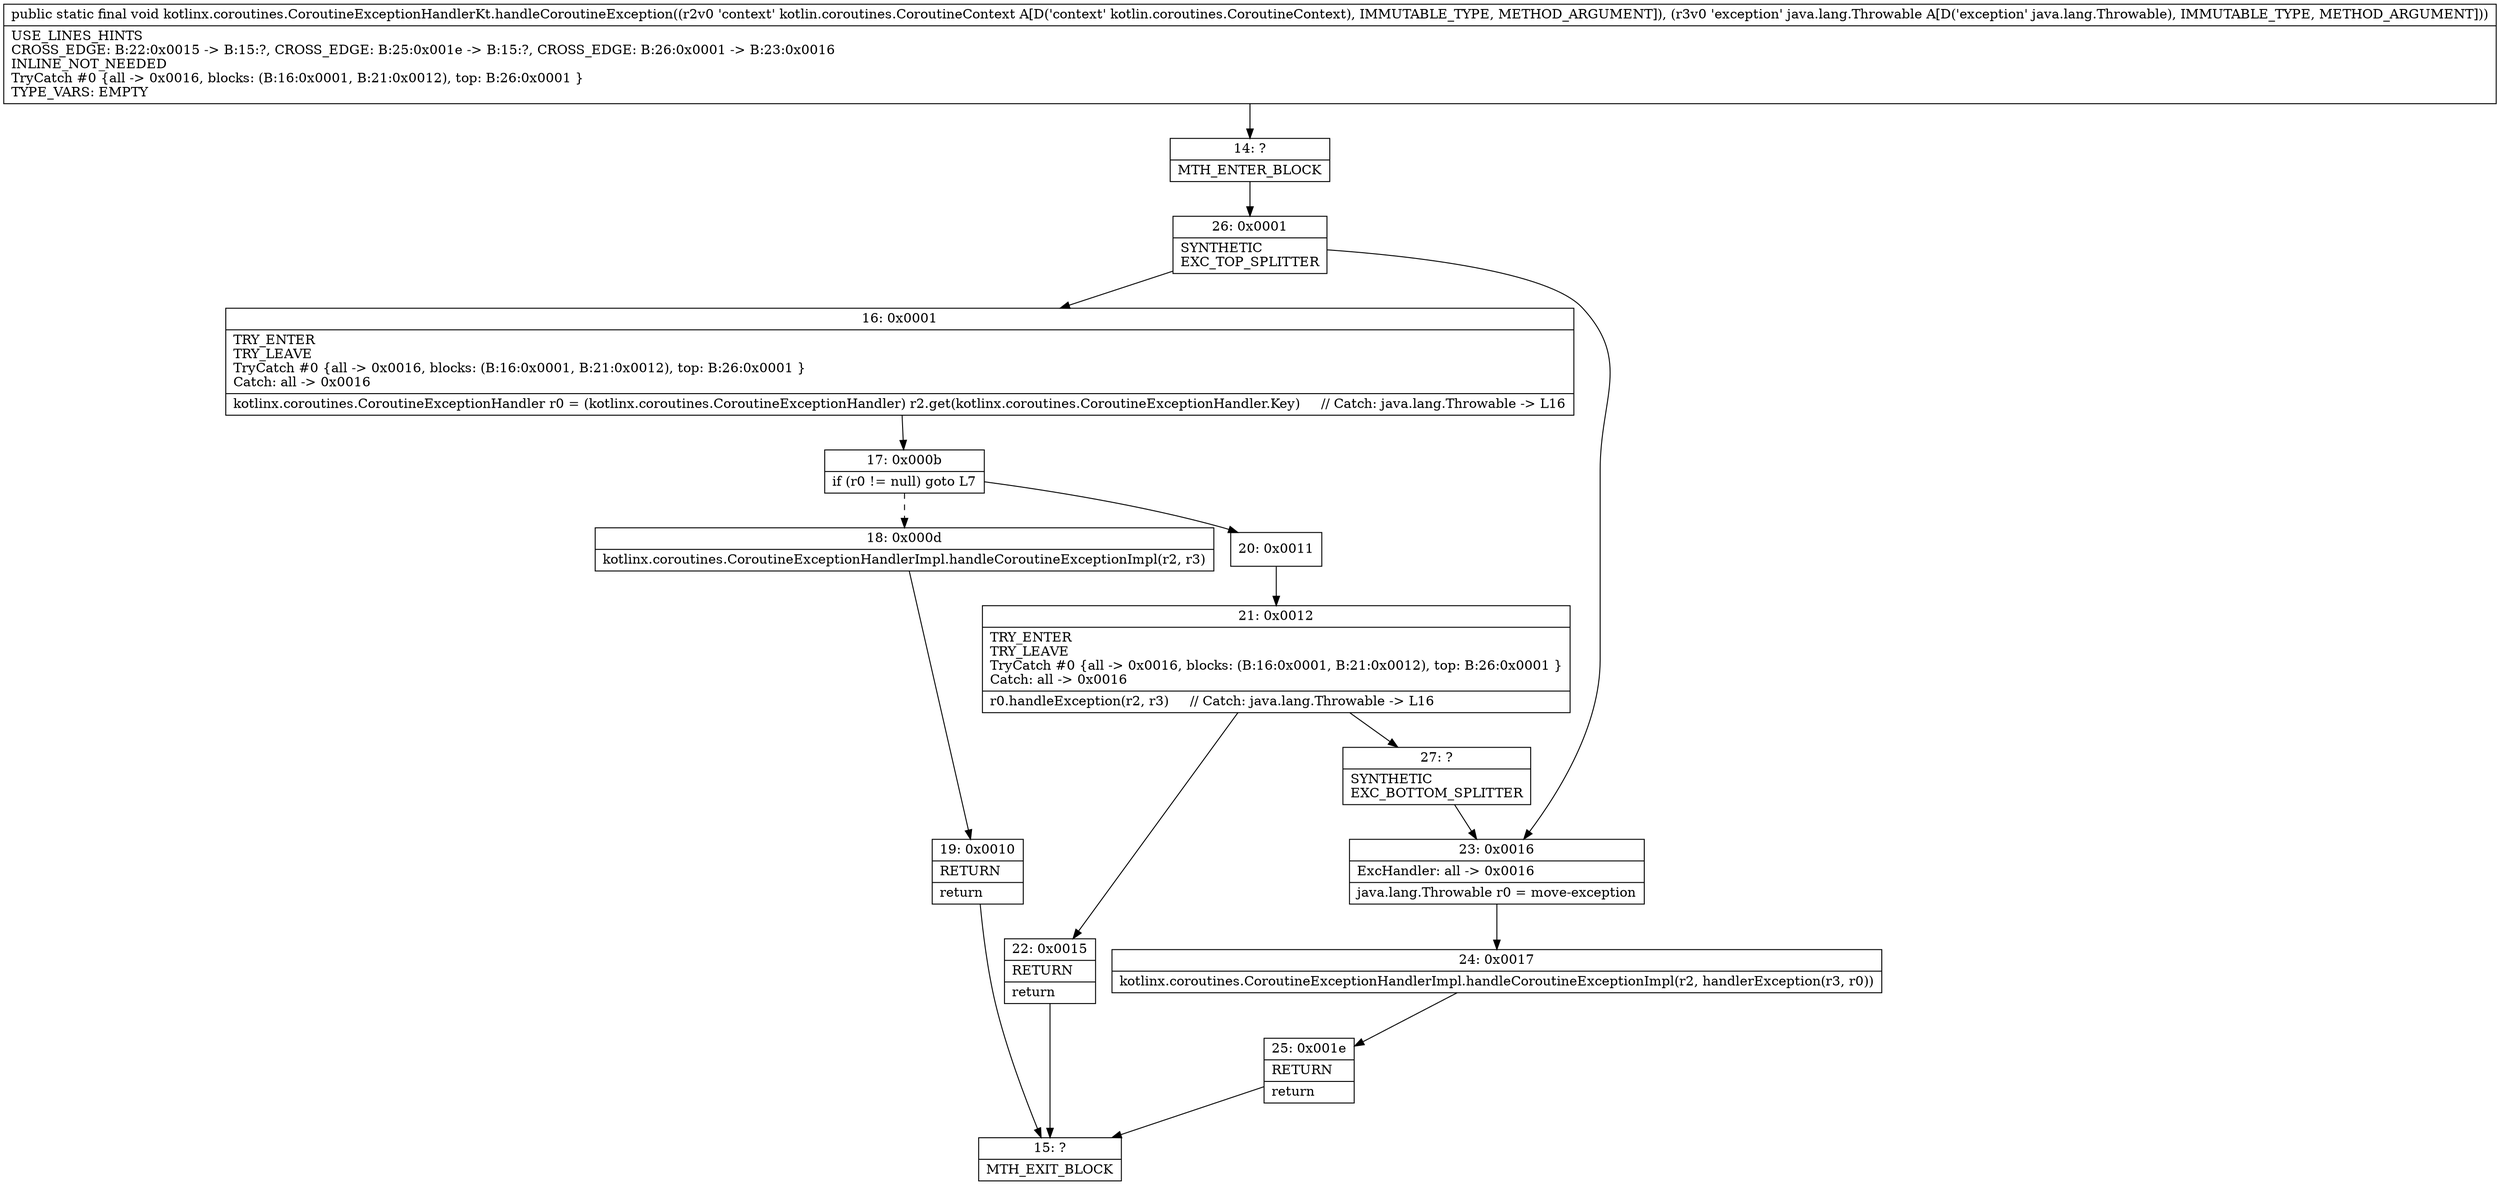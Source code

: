 digraph "CFG forkotlinx.coroutines.CoroutineExceptionHandlerKt.handleCoroutineException(Lkotlin\/coroutines\/CoroutineContext;Ljava\/lang\/Throwable;)V" {
Node_14 [shape=record,label="{14\:\ ?|MTH_ENTER_BLOCK\l}"];
Node_26 [shape=record,label="{26\:\ 0x0001|SYNTHETIC\lEXC_TOP_SPLITTER\l}"];
Node_16 [shape=record,label="{16\:\ 0x0001|TRY_ENTER\lTRY_LEAVE\lTryCatch #0 \{all \-\> 0x0016, blocks: (B:16:0x0001, B:21:0x0012), top: B:26:0x0001 \}\lCatch: all \-\> 0x0016\l|kotlinx.coroutines.CoroutineExceptionHandler r0 = (kotlinx.coroutines.CoroutineExceptionHandler) r2.get(kotlinx.coroutines.CoroutineExceptionHandler.Key)     \/\/ Catch: java.lang.Throwable \-\> L16\l}"];
Node_17 [shape=record,label="{17\:\ 0x000b|if (r0 != null) goto L7\l}"];
Node_18 [shape=record,label="{18\:\ 0x000d|kotlinx.coroutines.CoroutineExceptionHandlerImpl.handleCoroutineExceptionImpl(r2, r3)\l}"];
Node_19 [shape=record,label="{19\:\ 0x0010|RETURN\l|return\l}"];
Node_15 [shape=record,label="{15\:\ ?|MTH_EXIT_BLOCK\l}"];
Node_20 [shape=record,label="{20\:\ 0x0011}"];
Node_21 [shape=record,label="{21\:\ 0x0012|TRY_ENTER\lTRY_LEAVE\lTryCatch #0 \{all \-\> 0x0016, blocks: (B:16:0x0001, B:21:0x0012), top: B:26:0x0001 \}\lCatch: all \-\> 0x0016\l|r0.handleException(r2, r3)     \/\/ Catch: java.lang.Throwable \-\> L16\l}"];
Node_22 [shape=record,label="{22\:\ 0x0015|RETURN\l|return\l}"];
Node_27 [shape=record,label="{27\:\ ?|SYNTHETIC\lEXC_BOTTOM_SPLITTER\l}"];
Node_23 [shape=record,label="{23\:\ 0x0016|ExcHandler: all \-\> 0x0016\l|java.lang.Throwable r0 = move\-exception\l}"];
Node_24 [shape=record,label="{24\:\ 0x0017|kotlinx.coroutines.CoroutineExceptionHandlerImpl.handleCoroutineExceptionImpl(r2, handlerException(r3, r0))\l}"];
Node_25 [shape=record,label="{25\:\ 0x001e|RETURN\l|return\l}"];
MethodNode[shape=record,label="{public static final void kotlinx.coroutines.CoroutineExceptionHandlerKt.handleCoroutineException((r2v0 'context' kotlin.coroutines.CoroutineContext A[D('context' kotlin.coroutines.CoroutineContext), IMMUTABLE_TYPE, METHOD_ARGUMENT]), (r3v0 'exception' java.lang.Throwable A[D('exception' java.lang.Throwable), IMMUTABLE_TYPE, METHOD_ARGUMENT]))  | USE_LINES_HINTS\lCROSS_EDGE: B:22:0x0015 \-\> B:15:?, CROSS_EDGE: B:25:0x001e \-\> B:15:?, CROSS_EDGE: B:26:0x0001 \-\> B:23:0x0016\lINLINE_NOT_NEEDED\lTryCatch #0 \{all \-\> 0x0016, blocks: (B:16:0x0001, B:21:0x0012), top: B:26:0x0001 \}\lTYPE_VARS: EMPTY\l}"];
MethodNode -> Node_14;Node_14 -> Node_26;
Node_26 -> Node_16;
Node_26 -> Node_23;
Node_16 -> Node_17;
Node_17 -> Node_18[style=dashed];
Node_17 -> Node_20;
Node_18 -> Node_19;
Node_19 -> Node_15;
Node_20 -> Node_21;
Node_21 -> Node_22;
Node_21 -> Node_27;
Node_22 -> Node_15;
Node_27 -> Node_23;
Node_23 -> Node_24;
Node_24 -> Node_25;
Node_25 -> Node_15;
}

